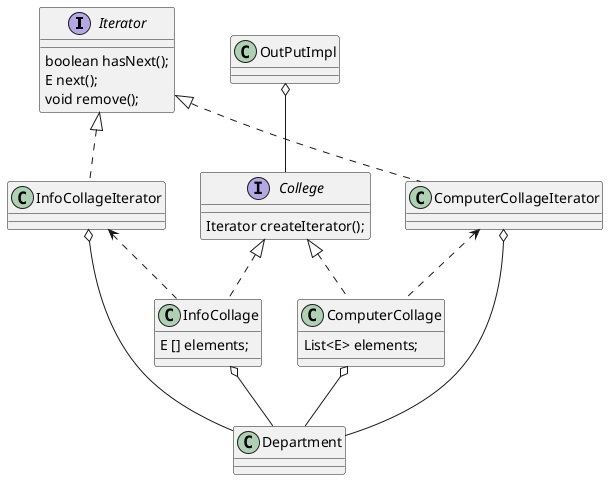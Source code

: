 @startuml

interface Iterator
interface College
class Department
class ComputerCollageIterator
class InfoCollageIterator
class OutPutImpl
Iterator <|.. ComputerCollageIterator
Iterator <|.. InfoCollageIterator
College <|.. ComputerCollage
College <|.. InfoCollage
ComputerCollageIterator <.. ComputerCollage
InfoCollageIterator <.. InfoCollage
OutPutImpl o--College
ComputerCollageIterator o-- Department
InfoCollageIterator o-- Department
ComputerCollage o-- Department
InfoCollage o-- Department

interface Iterator{
    boolean hasNext();
    E next();
    void remove();
}

interface College{
   Iterator createIterator();
}

class ComputerCollage{
   List<E> elements;
}
class InfoCollage{
   E [] elements;
}
@enduml